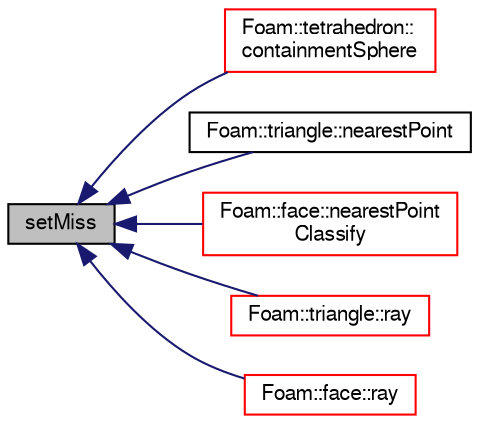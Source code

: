 digraph "setMiss"
{
  bgcolor="transparent";
  edge [fontname="FreeSans",fontsize="10",labelfontname="FreeSans",labelfontsize="10"];
  node [fontname="FreeSans",fontsize="10",shape=record];
  rankdir="LR";
  Node458 [label="setMiss",height=0.2,width=0.4,color="black", fillcolor="grey75", style="filled", fontcolor="black"];
  Node458 -> Node459 [dir="back",color="midnightblue",fontsize="10",style="solid",fontname="FreeSans"];
  Node459 [label="Foam::tetrahedron::\lcontainmentSphere",height=0.2,width=0.4,color="red",URL="$a27586.html#a154cc1bba92ebc7738db81bc6891a4d9",tooltip="Return (min)containment sphere, i.e. the smallest sphere with. "];
  Node458 -> Node461 [dir="back",color="midnightblue",fontsize="10",style="solid",fontname="FreeSans"];
  Node461 [label="Foam::triangle::nearestPoint",height=0.2,width=0.4,color="black",URL="$a27606.html#a924af2d5d36e8b4adaef88840b829cce",tooltip="Return nearest point to line on triangle. Returns hit if. "];
  Node458 -> Node462 [dir="back",color="midnightblue",fontsize="10",style="solid",fontname="FreeSans"];
  Node462 [label="Foam::face::nearestPoint\lClassify",height=0.2,width=0.4,color="red",URL="$a27218.html#ad0559ed7aa46f06bd75b7373cc9a88b6",tooltip="Return nearest point to face and classify it: "];
  Node458 -> Node490 [dir="back",color="midnightblue",fontsize="10",style="solid",fontname="FreeSans"];
  Node490 [label="Foam::triangle::ray",height=0.2,width=0.4,color="red",URL="$a27606.html#a8d96c75750b2e14b93eb7bef0263ad0a",tooltip="Return point intersection with a ray. "];
  Node458 -> Node483 [dir="back",color="midnightblue",fontsize="10",style="solid",fontname="FreeSans"];
  Node483 [label="Foam::face::ray",height=0.2,width=0.4,color="red",URL="$a27218.html#a0b9f87e78c11730b3971c2f71df58d37",tooltip="Return potential intersection with face with a ray starting. "];
}
